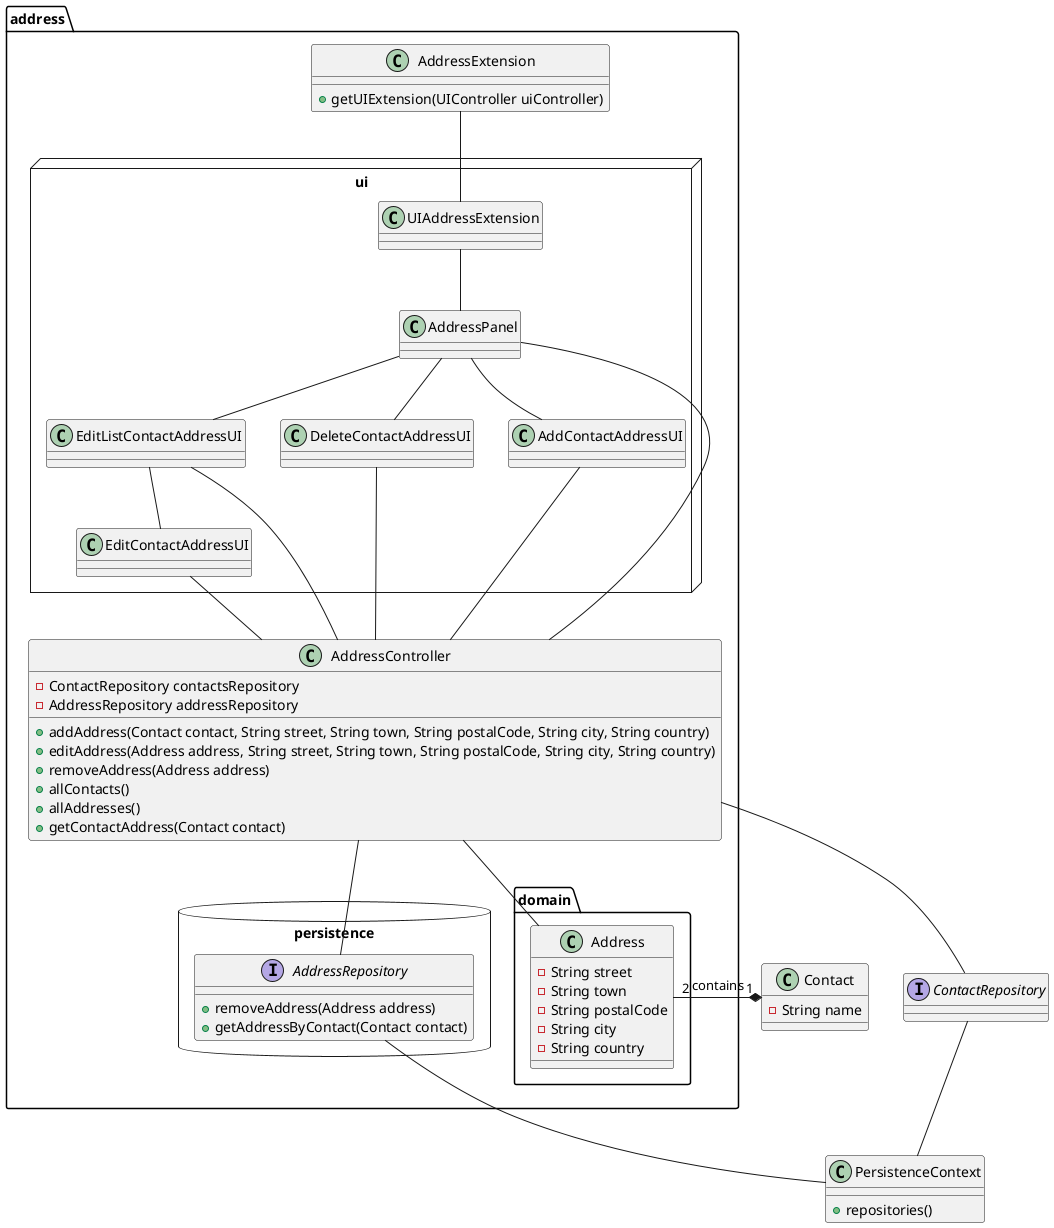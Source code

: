 @startuml

package address <<Folder>> { 
    class AddressExtension {
        +getUIExtension(UIController uiController)
    }

    class AddressController {
        -ContactRepository contactsRepository
        -AddressRepository addressRepository

        +addAddress(Contact contact, String street, String town, String postalCode, String city, String country)
        +editAddress(Address address, String street, String town, String postalCode, String city, String country)
        +removeAddress(Address address)
        +allContacts()
        +allAddresses()
        +getContactAddress(Contact contact)
    }

    package address.persistence <<Database>> {
        interface AddressRepository {
            +removeAddress(Address address)
            +getAddressByContact(Contact contact)
        }
    }

    package address.domain <<Folder>> {
        class Address {
            -String street
            -String town
            -String postalCode
            -String city
            -String country
        }
    }

    package address.ui <<Node>> {
        class UIAddressExtension
        class AddressPanel
        class AddContactAddressUI
        class EditListContactAddressUI
        class EditContactAddressUI
        class DeleteContactAddressUI
    }
}

together {
    interface ContactRepository

    class PersistenceContext {
        +repositories()
    }

    class Contact {
        -String name
    }
}


Contact "1" *-- "2" Address : contains

AddressExtension -- UIAddressExtension
UIAddressExtension -- AddressPanel
AddressPanel -- AddContactAddressUI
AddressPanel -- EditListContactAddressUI
AddressPanel -- DeleteContactAddressUI
EditListContactAddressUI -- EditContactAddressUI
AddContactAddressUI -- AddressController
EditListContactAddressUI -- AddressController
EditContactAddressUI -- AddressController
DeleteContactAddressUI -- AddressController
AddressPanel -- AddressController

AddressController -- AddressRepository
AddressController -- ContactRepository
AddressController -- Address

ContactRepository -- PersistenceContext
AddressRepository -- PersistenceContext

@enduml
